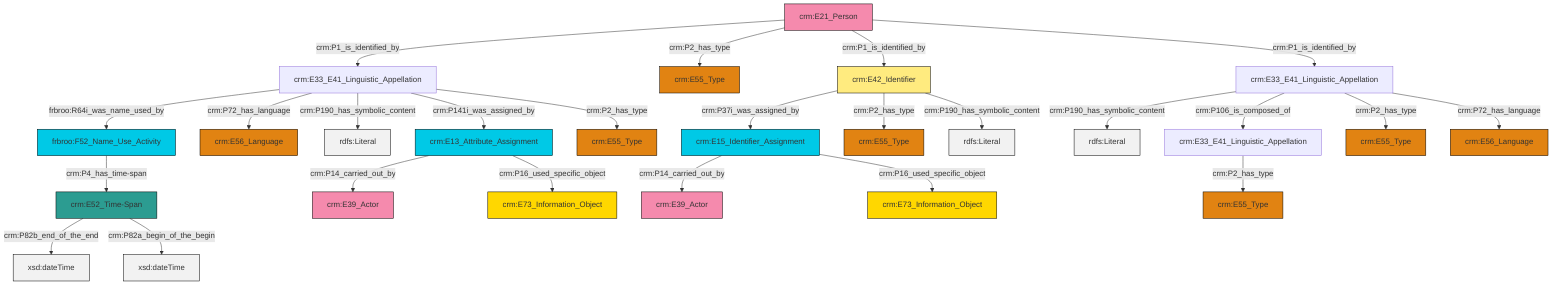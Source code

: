 graph TD
classDef Literal fill:#f2f2f2,stroke:#000000;
classDef CRM_Entity fill:#FFFFFF,stroke:#000000;
classDef Temporal_Entity fill:#00C9E6, stroke:#000000;
classDef Type fill:#E18312, stroke:#000000;
classDef Time-Span fill:#2C9C91, stroke:#000000;
classDef Appellation fill:#FFEB7F, stroke:#000000;
classDef Place fill:#008836, stroke:#000000;
classDef Persistent_Item fill:#B266B2, stroke:#000000;
classDef Conceptual_Object fill:#FFD700, stroke:#000000;
classDef Physical_Thing fill:#D2B48C, stroke:#000000;
classDef Actor fill:#f58aad, stroke:#000000;
classDef PC_Classes fill:#4ce600, stroke:#000000;
classDef Multi fill:#cccccc,stroke:#000000;

2["crm:E33_E41_Linguistic_Appellation"]:::Default -->|frbroo:R64i_was_name_used_by| 3["frbroo:F52_Name_Use_Activity"]:::Temporal_Entity
8["crm:E52_Time-Span"]:::Time-Span -->|crm:P82b_end_of_the_end| 9[xsd:dateTime]:::Literal
10["crm:E21_Person"]:::Actor -->|crm:P1_is_identified_by| 2["crm:E33_E41_Linguistic_Appellation"]:::Default
16["crm:E33_E41_Linguistic_Appellation"]:::Default -->|crm:P190_has_symbolic_content| 20[rdfs:Literal]:::Literal
21["crm:E33_E41_Linguistic_Appellation"]:::Default -->|crm:P2_has_type| 12["crm:E55_Type"]:::Type
25["crm:E15_Identifier_Assignment"]:::Temporal_Entity -->|crm:P14_carried_out_by| 4["crm:E39_Actor"]:::Actor
26["crm:E42_Identifier"]:::Appellation -->|crm:P37i_was_assigned_by| 25["crm:E15_Identifier_Assignment"]:::Temporal_Entity
3["frbroo:F52_Name_Use_Activity"]:::Temporal_Entity -->|crm:P4_has_time-span| 8["crm:E52_Time-Span"]:::Time-Span
10["crm:E21_Person"]:::Actor -->|crm:P2_has_type| 28["crm:E55_Type"]:::Type
30["crm:E13_Attribute_Assignment"]:::Temporal_Entity -->|crm:P14_carried_out_by| 31["crm:E39_Actor"]:::Actor
16["crm:E33_E41_Linguistic_Appellation"]:::Default -->|crm:P106_is_composed_of| 21["crm:E33_E41_Linguistic_Appellation"]:::Default
2["crm:E33_E41_Linguistic_Appellation"]:::Default -->|crm:P72_has_language| 33["crm:E56_Language"]:::Type
16["crm:E33_E41_Linguistic_Appellation"]:::Default -->|crm:P2_has_type| 14["crm:E55_Type"]:::Type
2["crm:E33_E41_Linguistic_Appellation"]:::Default -->|crm:P190_has_symbolic_content| 36[rdfs:Literal]:::Literal
26["crm:E42_Identifier"]:::Appellation -->|crm:P2_has_type| 18["crm:E55_Type"]:::Type
10["crm:E21_Person"]:::Actor -->|crm:P1_is_identified_by| 26["crm:E42_Identifier"]:::Appellation
2["crm:E33_E41_Linguistic_Appellation"]:::Default -->|crm:P141i_was_assigned_by| 30["crm:E13_Attribute_Assignment"]:::Temporal_Entity
26["crm:E42_Identifier"]:::Appellation -->|crm:P190_has_symbolic_content| 39[rdfs:Literal]:::Literal
16["crm:E33_E41_Linguistic_Appellation"]:::Default -->|crm:P72_has_language| 6["crm:E56_Language"]:::Type
25["crm:E15_Identifier_Assignment"]:::Temporal_Entity -->|crm:P16_used_specific_object| 40["crm:E73_Information_Object"]:::Conceptual_Object
30["crm:E13_Attribute_Assignment"]:::Temporal_Entity -->|crm:P16_used_specific_object| 37["crm:E73_Information_Object"]:::Conceptual_Object
10["crm:E21_Person"]:::Actor -->|crm:P1_is_identified_by| 16["crm:E33_E41_Linguistic_Appellation"]:::Default
8["crm:E52_Time-Span"]:::Time-Span -->|crm:P82a_begin_of_the_begin| 45[xsd:dateTime]:::Literal
2["crm:E33_E41_Linguistic_Appellation"]:::Default -->|crm:P2_has_type| 0["crm:E55_Type"]:::Type